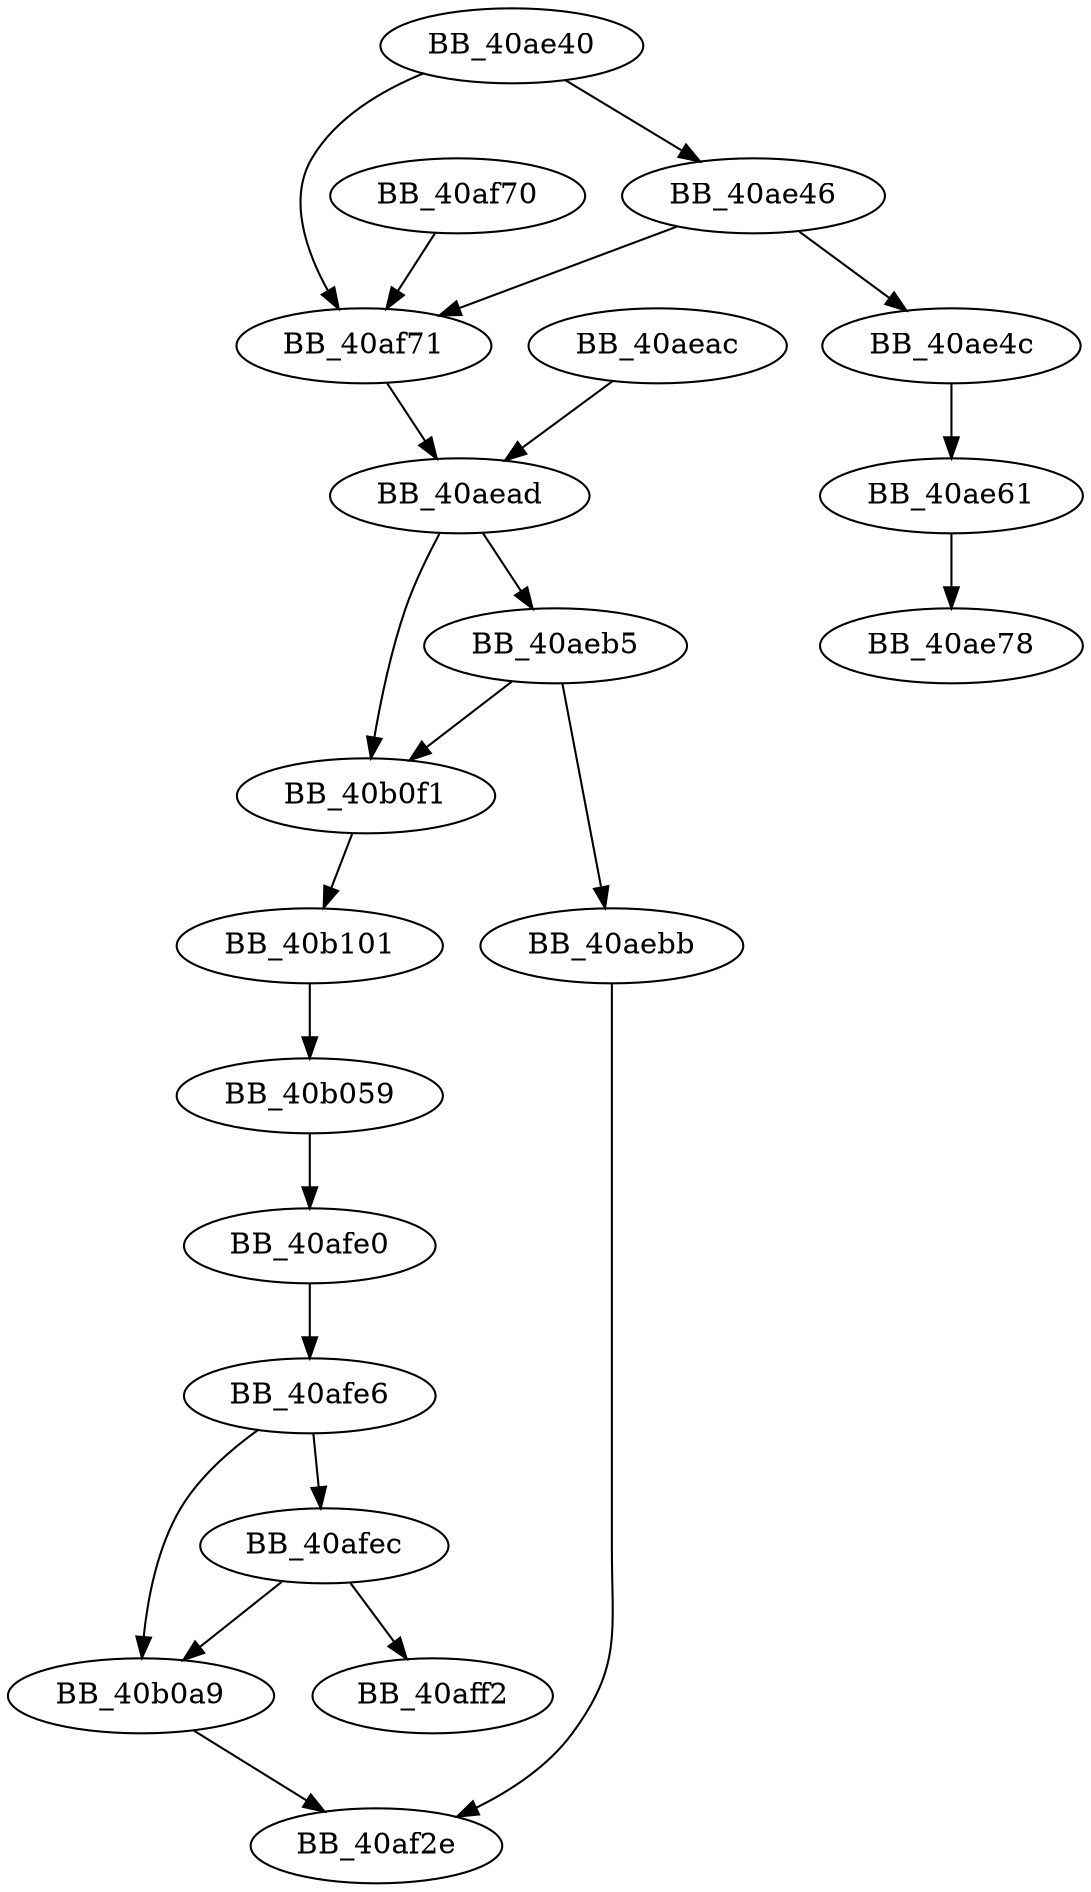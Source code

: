 DiGraph sub_40AE40{
BB_40ae40->BB_40ae46
BB_40ae40->BB_40af71
BB_40ae46->BB_40ae4c
BB_40ae46->BB_40af71
BB_40ae4c->BB_40ae61
BB_40ae61->BB_40ae78
BB_40aeac->BB_40aead
BB_40aead->BB_40aeb5
BB_40aead->BB_40b0f1
BB_40aeb5->BB_40aebb
BB_40aeb5->BB_40b0f1
BB_40aebb->BB_40af2e
BB_40af70->BB_40af71
BB_40af71->BB_40aead
BB_40afe0->BB_40afe6
BB_40afe6->BB_40afec
BB_40afe6->BB_40b0a9
BB_40afec->BB_40aff2
BB_40afec->BB_40b0a9
BB_40b059->BB_40afe0
BB_40b0a9->BB_40af2e
BB_40b0f1->BB_40b101
BB_40b101->BB_40b059
}
